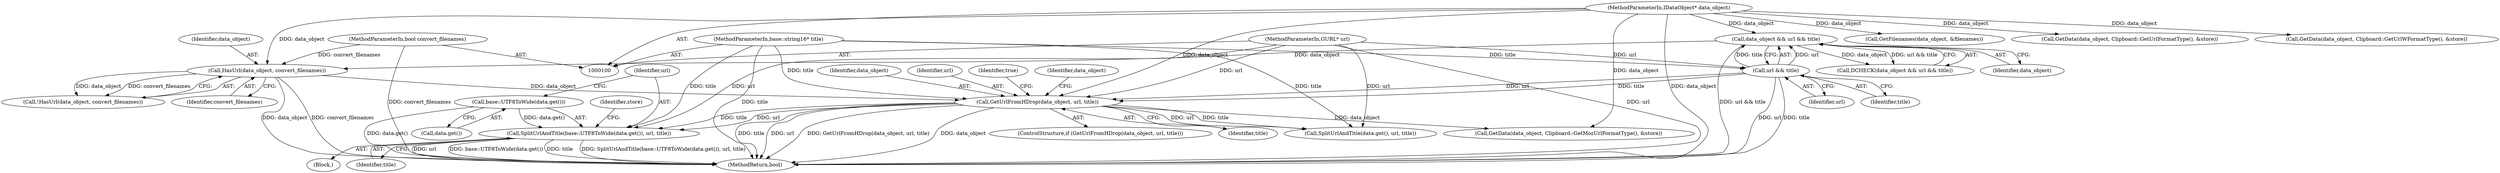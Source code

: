 digraph "0_Chrome_e93dc535728da259ec16d1c3cc393f80b25f64ae_6@pointer" {
"1000160" [label="(Call,SplitUrlAndTitle(base::UTF8ToWide(data.get()), url, title))"];
"1000161" [label="(Call,base::UTF8ToWide(data.get()))"];
"1000121" [label="(Call,GetUrlFromHDrop(data_object, url, title))"];
"1000114" [label="(Call,HasUrl(data_object, convert_filenames))"];
"1000107" [label="(Call,data_object && url && title)"];
"1000101" [label="(MethodParameterIn,IDataObject* data_object)"];
"1000109" [label="(Call,url && title)"];
"1000102" [label="(MethodParameterIn,GURL* url)"];
"1000103" [label="(MethodParameterIn,base::string16* title)"];
"1000104" [label="(MethodParameterIn,bool convert_filenames)"];
"1000121" [label="(Call,GetUrlFromHDrop(data_object, url, title))"];
"1000160" [label="(Call,SplitUrlAndTitle(base::UTF8ToWide(data.get()), url, title))"];
"1000104" [label="(MethodParameterIn,bool convert_filenames)"];
"1000110" [label="(Identifier,url)"];
"1000126" [label="(Identifier,true)"];
"1000124" [label="(Identifier,title)"];
"1000107" [label="(Call,data_object && url && title)"];
"1000158" [label="(Block,)"];
"1000114" [label="(Call,HasUrl(data_object, convert_filenames))"];
"1000113" [label="(Call,!HasUrl(data_object, convert_filenames))"];
"1000201" [label="(MethodReturn,bool)"];
"1000106" [label="(Call,DCHECK(data_object && url && title))"];
"1000130" [label="(Identifier,data_object)"];
"1000103" [label="(MethodParameterIn,base::string16* title)"];
"1000164" [label="(Identifier,title)"];
"1000115" [label="(Identifier,data_object)"];
"1000180" [label="(Call,GetFilenames(data_object, &filenames))"];
"1000162" [label="(Call,data.get())"];
"1000122" [label="(Identifier,data_object)"];
"1000129" [label="(Call,GetData(data_object, Clipboard::GetMozUrlFormatType(), &store))"];
"1000116" [label="(Identifier,convert_filenames)"];
"1000101" [label="(MethodParameterIn,IDataObject* data_object)"];
"1000161" [label="(Call,base::UTF8ToWide(data.get()))"];
"1000111" [label="(Identifier,title)"];
"1000102" [label="(MethodParameterIn,GURL* url)"];
"1000120" [label="(ControlStructure,if (GetUrlFromHDrop(data_object, url, title)))"];
"1000142" [label="(Call,SplitUrlAndTitle(data.get(), url, title))"];
"1000163" [label="(Identifier,url)"];
"1000109" [label="(Call,url && title)"];
"1000108" [label="(Identifier,data_object)"];
"1000123" [label="(Identifier,url)"];
"1000152" [label="(Call,GetData(data_object, Clipboard::GetUrlFormatType(), &store))"];
"1000167" [label="(Identifier,store)"];
"1000134" [label="(Call,GetData(data_object, Clipboard::GetUrlWFormatType(), &store))"];
"1000160" -> "1000158"  [label="AST: "];
"1000160" -> "1000164"  [label="CFG: "];
"1000161" -> "1000160"  [label="AST: "];
"1000163" -> "1000160"  [label="AST: "];
"1000164" -> "1000160"  [label="AST: "];
"1000167" -> "1000160"  [label="CFG: "];
"1000160" -> "1000201"  [label="DDG: title"];
"1000160" -> "1000201"  [label="DDG: SplitUrlAndTitle(base::UTF8ToWide(data.get()), url, title)"];
"1000160" -> "1000201"  [label="DDG: url"];
"1000160" -> "1000201"  [label="DDG: base::UTF8ToWide(data.get())"];
"1000161" -> "1000160"  [label="DDG: data.get()"];
"1000121" -> "1000160"  [label="DDG: url"];
"1000121" -> "1000160"  [label="DDG: title"];
"1000102" -> "1000160"  [label="DDG: url"];
"1000103" -> "1000160"  [label="DDG: title"];
"1000161" -> "1000162"  [label="CFG: "];
"1000162" -> "1000161"  [label="AST: "];
"1000163" -> "1000161"  [label="CFG: "];
"1000161" -> "1000201"  [label="DDG: data.get()"];
"1000121" -> "1000120"  [label="AST: "];
"1000121" -> "1000124"  [label="CFG: "];
"1000122" -> "1000121"  [label="AST: "];
"1000123" -> "1000121"  [label="AST: "];
"1000124" -> "1000121"  [label="AST: "];
"1000126" -> "1000121"  [label="CFG: "];
"1000130" -> "1000121"  [label="CFG: "];
"1000121" -> "1000201"  [label="DDG: url"];
"1000121" -> "1000201"  [label="DDG: GetUrlFromHDrop(data_object, url, title)"];
"1000121" -> "1000201"  [label="DDG: data_object"];
"1000121" -> "1000201"  [label="DDG: title"];
"1000114" -> "1000121"  [label="DDG: data_object"];
"1000101" -> "1000121"  [label="DDG: data_object"];
"1000109" -> "1000121"  [label="DDG: url"];
"1000109" -> "1000121"  [label="DDG: title"];
"1000102" -> "1000121"  [label="DDG: url"];
"1000103" -> "1000121"  [label="DDG: title"];
"1000121" -> "1000129"  [label="DDG: data_object"];
"1000121" -> "1000142"  [label="DDG: url"];
"1000121" -> "1000142"  [label="DDG: title"];
"1000114" -> "1000113"  [label="AST: "];
"1000114" -> "1000116"  [label="CFG: "];
"1000115" -> "1000114"  [label="AST: "];
"1000116" -> "1000114"  [label="AST: "];
"1000113" -> "1000114"  [label="CFG: "];
"1000114" -> "1000201"  [label="DDG: data_object"];
"1000114" -> "1000201"  [label="DDG: convert_filenames"];
"1000114" -> "1000113"  [label="DDG: data_object"];
"1000114" -> "1000113"  [label="DDG: convert_filenames"];
"1000107" -> "1000114"  [label="DDG: data_object"];
"1000101" -> "1000114"  [label="DDG: data_object"];
"1000104" -> "1000114"  [label="DDG: convert_filenames"];
"1000107" -> "1000106"  [label="AST: "];
"1000107" -> "1000108"  [label="CFG: "];
"1000107" -> "1000109"  [label="CFG: "];
"1000108" -> "1000107"  [label="AST: "];
"1000109" -> "1000107"  [label="AST: "];
"1000106" -> "1000107"  [label="CFG: "];
"1000107" -> "1000201"  [label="DDG: url && title"];
"1000107" -> "1000106"  [label="DDG: data_object"];
"1000107" -> "1000106"  [label="DDG: url && title"];
"1000101" -> "1000107"  [label="DDG: data_object"];
"1000109" -> "1000107"  [label="DDG: url"];
"1000109" -> "1000107"  [label="DDG: title"];
"1000101" -> "1000100"  [label="AST: "];
"1000101" -> "1000201"  [label="DDG: data_object"];
"1000101" -> "1000129"  [label="DDG: data_object"];
"1000101" -> "1000134"  [label="DDG: data_object"];
"1000101" -> "1000152"  [label="DDG: data_object"];
"1000101" -> "1000180"  [label="DDG: data_object"];
"1000109" -> "1000110"  [label="CFG: "];
"1000109" -> "1000111"  [label="CFG: "];
"1000110" -> "1000109"  [label="AST: "];
"1000111" -> "1000109"  [label="AST: "];
"1000109" -> "1000201"  [label="DDG: url"];
"1000109" -> "1000201"  [label="DDG: title"];
"1000102" -> "1000109"  [label="DDG: url"];
"1000103" -> "1000109"  [label="DDG: title"];
"1000102" -> "1000100"  [label="AST: "];
"1000102" -> "1000201"  [label="DDG: url"];
"1000102" -> "1000142"  [label="DDG: url"];
"1000103" -> "1000100"  [label="AST: "];
"1000103" -> "1000201"  [label="DDG: title"];
"1000103" -> "1000142"  [label="DDG: title"];
"1000104" -> "1000100"  [label="AST: "];
"1000104" -> "1000201"  [label="DDG: convert_filenames"];
}
